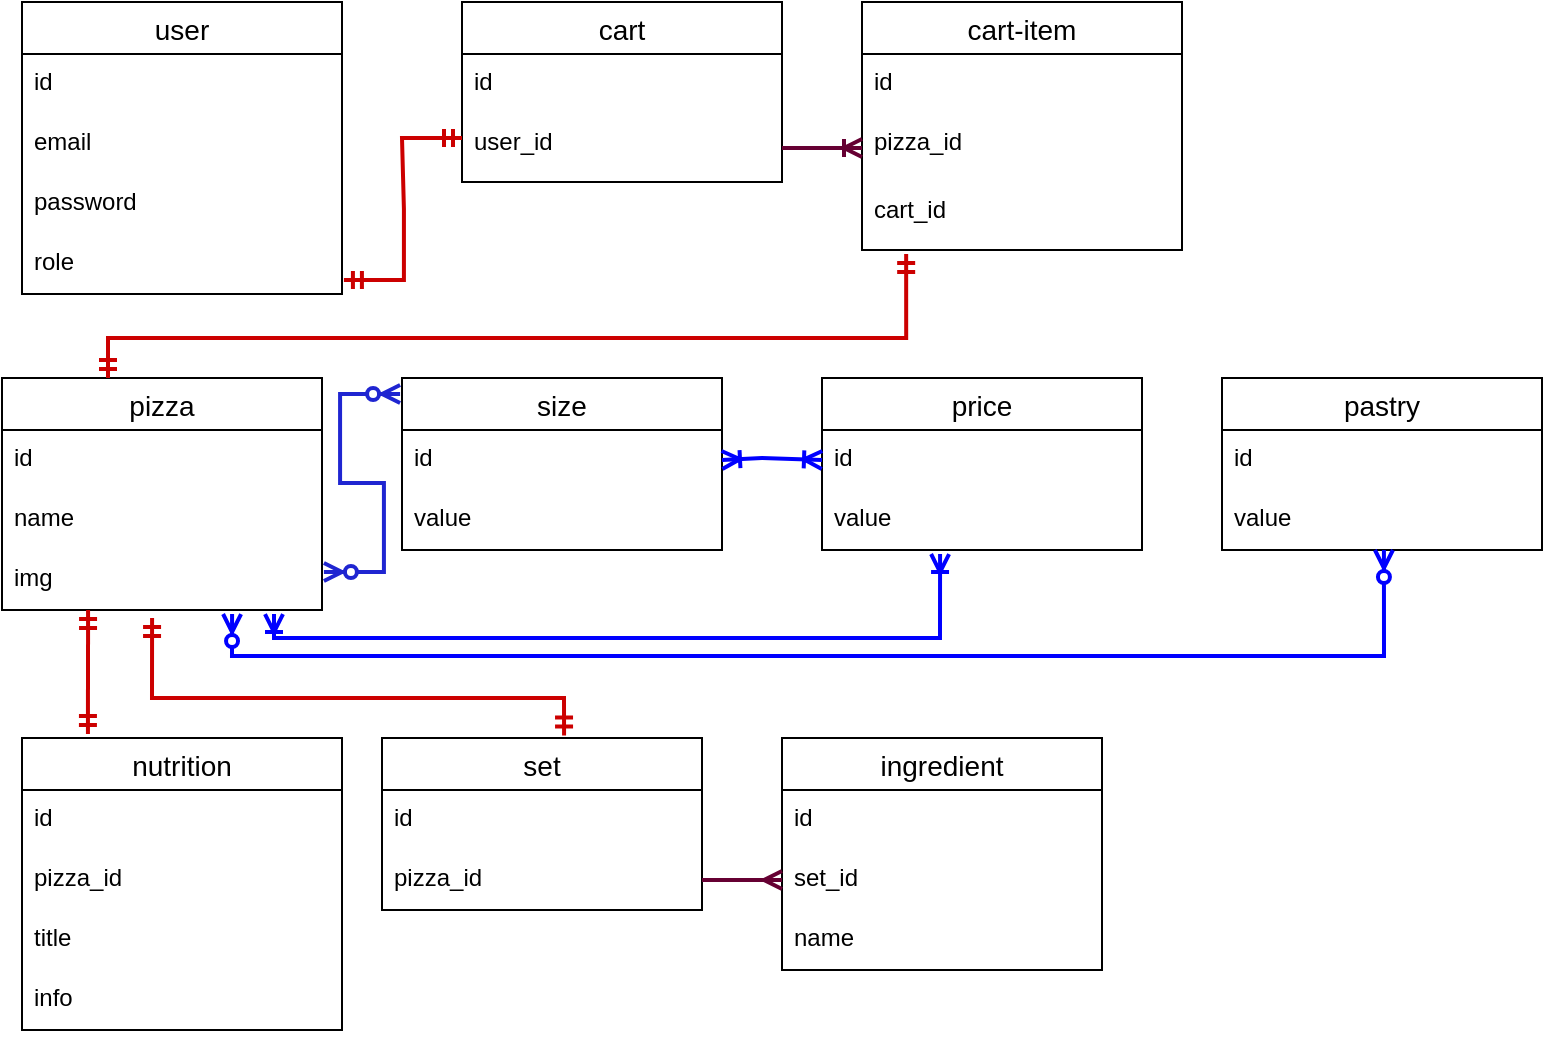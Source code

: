 <mxfile version="21.3.2" type="device">
  <diagram name="Страница 1" id="2gWnif1cZmZeUjqOIu0v">
    <mxGraphModel dx="1295" dy="700" grid="1" gridSize="10" guides="1" tooltips="1" connect="1" arrows="1" fold="1" page="1" pageScale="1" pageWidth="827" pageHeight="1169" math="0" shadow="0">
      <root>
        <mxCell id="0" />
        <mxCell id="1" parent="0" />
        <mxCell id="sTs_IB0DaBcLYgQDx-A2-1" value="user" style="swimlane;fontStyle=0;childLayout=stackLayout;horizontal=1;startSize=26;horizontalStack=0;resizeParent=1;resizeParentMax=0;resizeLast=0;collapsible=1;marginBottom=0;align=center;fontSize=14;" vertex="1" parent="1">
          <mxGeometry x="10" y="12" width="160" height="146" as="geometry" />
        </mxCell>
        <mxCell id="sTs_IB0DaBcLYgQDx-A2-2" value="id&lt;span style=&quot;white-space: pre;&quot;&gt;	&lt;/span&gt;&lt;br&gt;&lt;br&gt;&lt;br&gt;" style="text;strokeColor=none;fillColor=none;spacingLeft=4;spacingRight=4;overflow=hidden;rotatable=0;points=[[0,0.5],[1,0.5]];portConstraint=eastwest;fontSize=12;whiteSpace=wrap;html=1;" vertex="1" parent="sTs_IB0DaBcLYgQDx-A2-1">
          <mxGeometry y="26" width="160" height="30" as="geometry" />
        </mxCell>
        <mxCell id="sTs_IB0DaBcLYgQDx-A2-3" value="email" style="text;strokeColor=none;fillColor=none;spacingLeft=4;spacingRight=4;overflow=hidden;rotatable=0;points=[[0,0.5],[1,0.5]];portConstraint=eastwest;fontSize=12;whiteSpace=wrap;html=1;" vertex="1" parent="sTs_IB0DaBcLYgQDx-A2-1">
          <mxGeometry y="56" width="160" height="30" as="geometry" />
        </mxCell>
        <mxCell id="sTs_IB0DaBcLYgQDx-A2-4" value="password&lt;br&gt;" style="text;strokeColor=none;fillColor=none;spacingLeft=4;spacingRight=4;overflow=hidden;rotatable=0;points=[[0,0.5],[1,0.5]];portConstraint=eastwest;fontSize=12;whiteSpace=wrap;html=1;" vertex="1" parent="sTs_IB0DaBcLYgQDx-A2-1">
          <mxGeometry y="86" width="160" height="30" as="geometry" />
        </mxCell>
        <mxCell id="sTs_IB0DaBcLYgQDx-A2-5" value="role&lt;br&gt;" style="text;strokeColor=none;fillColor=none;spacingLeft=4;spacingRight=4;overflow=hidden;rotatable=0;points=[[0,0.5],[1,0.5]];portConstraint=eastwest;fontSize=12;whiteSpace=wrap;html=1;" vertex="1" parent="sTs_IB0DaBcLYgQDx-A2-1">
          <mxGeometry y="116" width="160" height="30" as="geometry" />
        </mxCell>
        <mxCell id="sTs_IB0DaBcLYgQDx-A2-6" value="cart" style="swimlane;fontStyle=0;childLayout=stackLayout;horizontal=1;startSize=26;horizontalStack=0;resizeParent=1;resizeParentMax=0;resizeLast=0;collapsible=1;marginBottom=0;align=center;fontSize=14;" vertex="1" parent="1">
          <mxGeometry x="230" y="12" width="160" height="90" as="geometry" />
        </mxCell>
        <mxCell id="sTs_IB0DaBcLYgQDx-A2-7" value="id&lt;span style=&quot;white-space: pre;&quot;&gt;	&lt;/span&gt;&lt;br&gt;&lt;br&gt;&lt;br&gt;" style="text;strokeColor=none;fillColor=none;spacingLeft=4;spacingRight=4;overflow=hidden;rotatable=0;points=[[0,0.5],[1,0.5]];portConstraint=eastwest;fontSize=12;whiteSpace=wrap;html=1;" vertex="1" parent="sTs_IB0DaBcLYgQDx-A2-6">
          <mxGeometry y="26" width="160" height="30" as="geometry" />
        </mxCell>
        <mxCell id="sTs_IB0DaBcLYgQDx-A2-8" value="user_id" style="text;strokeColor=none;fillColor=none;spacingLeft=4;spacingRight=4;overflow=hidden;rotatable=0;points=[[0,0.5],[1,0.5]];portConstraint=eastwest;fontSize=12;whiteSpace=wrap;html=1;" vertex="1" parent="sTs_IB0DaBcLYgQDx-A2-6">
          <mxGeometry y="56" width="160" height="34" as="geometry" />
        </mxCell>
        <mxCell id="sTs_IB0DaBcLYgQDx-A2-11" value="" style="edgeStyle=entityRelationEdgeStyle;fontSize=12;html=1;endArrow=ERmandOne;startArrow=ERmandOne;rounded=0;exitX=1.006;exitY=0.767;exitDx=0;exitDy=0;exitPerimeter=0;strokeColor=#CC0000;strokeWidth=2;" edge="1" parent="1" source="sTs_IB0DaBcLYgQDx-A2-5">
          <mxGeometry width="100" height="100" relative="1" as="geometry">
            <mxPoint x="260" y="180" as="sourcePoint" />
            <mxPoint x="230" y="80" as="targetPoint" />
          </mxGeometry>
        </mxCell>
        <mxCell id="sTs_IB0DaBcLYgQDx-A2-12" value="pizza" style="swimlane;fontStyle=0;childLayout=stackLayout;horizontal=1;startSize=26;horizontalStack=0;resizeParent=1;resizeParentMax=0;resizeLast=0;collapsible=1;marginBottom=0;align=center;fontSize=14;" vertex="1" parent="1">
          <mxGeometry y="200" width="160" height="116" as="geometry" />
        </mxCell>
        <mxCell id="sTs_IB0DaBcLYgQDx-A2-13" value="id" style="text;strokeColor=none;fillColor=none;spacingLeft=4;spacingRight=4;overflow=hidden;rotatable=0;points=[[0,0.5],[1,0.5]];portConstraint=eastwest;fontSize=12;whiteSpace=wrap;html=1;" vertex="1" parent="sTs_IB0DaBcLYgQDx-A2-12">
          <mxGeometry y="26" width="160" height="30" as="geometry" />
        </mxCell>
        <mxCell id="sTs_IB0DaBcLYgQDx-A2-14" value="name" style="text;strokeColor=none;fillColor=none;spacingLeft=4;spacingRight=4;overflow=hidden;rotatable=0;points=[[0,0.5],[1,0.5]];portConstraint=eastwest;fontSize=12;whiteSpace=wrap;html=1;" vertex="1" parent="sTs_IB0DaBcLYgQDx-A2-12">
          <mxGeometry y="56" width="160" height="30" as="geometry" />
        </mxCell>
        <mxCell id="sTs_IB0DaBcLYgQDx-A2-15" value="img" style="text;strokeColor=none;fillColor=none;spacingLeft=4;spacingRight=4;overflow=hidden;rotatable=0;points=[[0,0.5],[1,0.5]];portConstraint=eastwest;fontSize=12;whiteSpace=wrap;html=1;" vertex="1" parent="sTs_IB0DaBcLYgQDx-A2-12">
          <mxGeometry y="86" width="160" height="30" as="geometry" />
        </mxCell>
        <mxCell id="sTs_IB0DaBcLYgQDx-A2-19" value="size" style="swimlane;fontStyle=0;childLayout=stackLayout;horizontal=1;startSize=26;horizontalStack=0;resizeParent=1;resizeParentMax=0;resizeLast=0;collapsible=1;marginBottom=0;align=center;fontSize=14;" vertex="1" parent="1">
          <mxGeometry x="200" y="200" width="160" height="86" as="geometry" />
        </mxCell>
        <mxCell id="sTs_IB0DaBcLYgQDx-A2-20" value="id" style="text;strokeColor=none;fillColor=none;spacingLeft=4;spacingRight=4;overflow=hidden;rotatable=0;points=[[0,0.5],[1,0.5]];portConstraint=eastwest;fontSize=12;whiteSpace=wrap;html=1;" vertex="1" parent="sTs_IB0DaBcLYgQDx-A2-19">
          <mxGeometry y="26" width="160" height="30" as="geometry" />
        </mxCell>
        <mxCell id="sTs_IB0DaBcLYgQDx-A2-21" value="value" style="text;strokeColor=none;fillColor=none;spacingLeft=4;spacingRight=4;overflow=hidden;rotatable=0;points=[[0,0.5],[1,0.5]];portConstraint=eastwest;fontSize=12;whiteSpace=wrap;html=1;" vertex="1" parent="sTs_IB0DaBcLYgQDx-A2-19">
          <mxGeometry y="56" width="160" height="30" as="geometry" />
        </mxCell>
        <mxCell id="sTs_IB0DaBcLYgQDx-A2-28" value="pastry" style="swimlane;fontStyle=0;childLayout=stackLayout;horizontal=1;startSize=26;horizontalStack=0;resizeParent=1;resizeParentMax=0;resizeLast=0;collapsible=1;marginBottom=0;align=center;fontSize=14;" vertex="1" parent="1">
          <mxGeometry x="610" y="200" width="160" height="86" as="geometry" />
        </mxCell>
        <mxCell id="sTs_IB0DaBcLYgQDx-A2-29" value="id" style="text;strokeColor=none;fillColor=none;spacingLeft=4;spacingRight=4;overflow=hidden;rotatable=0;points=[[0,0.5],[1,0.5]];portConstraint=eastwest;fontSize=12;whiteSpace=wrap;html=1;" vertex="1" parent="sTs_IB0DaBcLYgQDx-A2-28">
          <mxGeometry y="26" width="160" height="30" as="geometry" />
        </mxCell>
        <mxCell id="sTs_IB0DaBcLYgQDx-A2-30" value="value" style="text;strokeColor=none;fillColor=none;spacingLeft=4;spacingRight=4;overflow=hidden;rotatable=0;points=[[0,0.5],[1,0.5]];portConstraint=eastwest;fontSize=12;whiteSpace=wrap;html=1;" vertex="1" parent="sTs_IB0DaBcLYgQDx-A2-28">
          <mxGeometry y="56" width="160" height="30" as="geometry" />
        </mxCell>
        <mxCell id="sTs_IB0DaBcLYgQDx-A2-31" value="" style="edgeStyle=orthogonalEdgeStyle;fontSize=12;html=1;endArrow=ERzeroToMany;endFill=1;startArrow=ERzeroToMany;rounded=0;entryX=0.506;entryY=1;entryDx=0;entryDy=0;entryPerimeter=0;strokeColor=#0000FF;exitX=0.719;exitY=1.067;exitDx=0;exitDy=0;exitPerimeter=0;strokeWidth=2;" edge="1" parent="1" source="sTs_IB0DaBcLYgQDx-A2-15" target="sTs_IB0DaBcLYgQDx-A2-30">
          <mxGeometry width="100" height="100" relative="1" as="geometry">
            <mxPoint x="70" y="339" as="sourcePoint" />
            <mxPoint x="471" y="320" as="targetPoint" />
            <Array as="points">
              <mxPoint x="115" y="339" />
              <mxPoint x="691" y="339" />
            </Array>
          </mxGeometry>
        </mxCell>
        <mxCell id="sTs_IB0DaBcLYgQDx-A2-27" value="" style="edgeStyle=entityRelationEdgeStyle;fontSize=12;html=1;endArrow=ERzeroToMany;endFill=1;startArrow=ERzeroToMany;rounded=0;exitX=1.006;exitY=0.233;exitDx=0;exitDy=0;exitPerimeter=0;strokeColor=#1F25D1;entryX=-0.006;entryY=0.093;entryDx=0;entryDy=0;entryPerimeter=0;strokeWidth=2;" edge="1" parent="1" target="sTs_IB0DaBcLYgQDx-A2-19">
          <mxGeometry width="100" height="100" relative="1" as="geometry">
            <mxPoint x="160.96" y="296.99" as="sourcePoint" />
            <mxPoint x="191" y="210" as="targetPoint" />
          </mxGeometry>
        </mxCell>
        <mxCell id="sTs_IB0DaBcLYgQDx-A2-35" value="&lt;br&gt;" style="edgeLabel;html=1;align=center;verticalAlign=middle;resizable=0;points=[];" vertex="1" connectable="0" parent="sTs_IB0DaBcLYgQDx-A2-27">
          <mxGeometry x="0.865" y="-1" relative="1" as="geometry">
            <mxPoint as="offset" />
          </mxGeometry>
        </mxCell>
        <mxCell id="sTs_IB0DaBcLYgQDx-A2-36" value="price" style="swimlane;fontStyle=0;childLayout=stackLayout;horizontal=1;startSize=26;horizontalStack=0;resizeParent=1;resizeParentMax=0;resizeLast=0;collapsible=1;marginBottom=0;align=center;fontSize=14;" vertex="1" parent="1">
          <mxGeometry x="410" y="200" width="160" height="86" as="geometry" />
        </mxCell>
        <mxCell id="sTs_IB0DaBcLYgQDx-A2-37" value="id" style="text;strokeColor=none;fillColor=none;spacingLeft=4;spacingRight=4;overflow=hidden;rotatable=0;points=[[0,0.5],[1,0.5]];portConstraint=eastwest;fontSize=12;whiteSpace=wrap;html=1;" vertex="1" parent="sTs_IB0DaBcLYgQDx-A2-36">
          <mxGeometry y="26" width="160" height="30" as="geometry" />
        </mxCell>
        <mxCell id="sTs_IB0DaBcLYgQDx-A2-38" value="value" style="text;strokeColor=none;fillColor=none;spacingLeft=4;spacingRight=4;overflow=hidden;rotatable=0;points=[[0,0.5],[1,0.5]];portConstraint=eastwest;fontSize=12;whiteSpace=wrap;html=1;" vertex="1" parent="sTs_IB0DaBcLYgQDx-A2-36">
          <mxGeometry y="56" width="160" height="30" as="geometry" />
        </mxCell>
        <mxCell id="sTs_IB0DaBcLYgQDx-A2-40" value="" style="fontSize=12;html=1;endArrow=ERoneToMany;startArrow=ERoneToMany;rounded=0;entryX=0;entryY=0.5;entryDx=0;entryDy=0;strokeColor=#0000FF;exitX=1;exitY=0.5;exitDx=0;exitDy=0;strokeWidth=2;" edge="1" parent="1" source="sTs_IB0DaBcLYgQDx-A2-20" target="sTs_IB0DaBcLYgQDx-A2-37">
          <mxGeometry width="100" height="100" relative="1" as="geometry">
            <mxPoint x="360" y="270" as="sourcePoint" />
            <mxPoint x="410" y="220" as="targetPoint" />
            <Array as="points">
              <mxPoint x="380" y="240" />
            </Array>
          </mxGeometry>
        </mxCell>
        <mxCell id="sTs_IB0DaBcLYgQDx-A2-41" value="&lt;br&gt;" style="edgeLabel;html=1;align=center;verticalAlign=middle;resizable=0;points=[];" vertex="1" connectable="0" parent="sTs_IB0DaBcLYgQDx-A2-40">
          <mxGeometry x="0.08" relative="1" as="geometry">
            <mxPoint as="offset" />
          </mxGeometry>
        </mxCell>
        <mxCell id="sTs_IB0DaBcLYgQDx-A2-42" value="" style="edgeStyle=orthogonalEdgeStyle;fontSize=12;html=1;endArrow=ERoneToMany;startArrow=ERoneToMany;rounded=0;entryX=0.369;entryY=1.067;entryDx=0;entryDy=0;entryPerimeter=0;strokeColor=#0000FF;exitX=0.85;exitY=1.067;exitDx=0;exitDy=0;exitPerimeter=0;strokeWidth=2;" edge="1" parent="1" source="sTs_IB0DaBcLYgQDx-A2-15" target="sTs_IB0DaBcLYgQDx-A2-38">
          <mxGeometry width="100" height="100" relative="1" as="geometry">
            <mxPoint x="100" y="320" as="sourcePoint" />
            <mxPoint x="470" y="290" as="targetPoint" />
            <Array as="points">
              <mxPoint x="136" y="330" />
              <mxPoint x="469" y="330" />
            </Array>
          </mxGeometry>
        </mxCell>
        <mxCell id="sTs_IB0DaBcLYgQDx-A2-45" value="nutrition" style="swimlane;fontStyle=0;childLayout=stackLayout;horizontal=1;startSize=26;horizontalStack=0;resizeParent=1;resizeParentMax=0;resizeLast=0;collapsible=1;marginBottom=0;align=center;fontSize=14;" vertex="1" parent="1">
          <mxGeometry x="10" y="380" width="160" height="146" as="geometry" />
        </mxCell>
        <mxCell id="sTs_IB0DaBcLYgQDx-A2-46" value="id" style="text;strokeColor=none;fillColor=none;spacingLeft=4;spacingRight=4;overflow=hidden;rotatable=0;points=[[0,0.5],[1,0.5]];portConstraint=eastwest;fontSize=12;whiteSpace=wrap;html=1;" vertex="1" parent="sTs_IB0DaBcLYgQDx-A2-45">
          <mxGeometry y="26" width="160" height="30" as="geometry" />
        </mxCell>
        <mxCell id="sTs_IB0DaBcLYgQDx-A2-61" value="pizza_id" style="text;strokeColor=none;fillColor=none;spacingLeft=4;spacingRight=4;overflow=hidden;rotatable=0;points=[[0,0.5],[1,0.5]];portConstraint=eastwest;fontSize=12;whiteSpace=wrap;html=1;" vertex="1" parent="sTs_IB0DaBcLYgQDx-A2-45">
          <mxGeometry y="56" width="160" height="30" as="geometry" />
        </mxCell>
        <mxCell id="sTs_IB0DaBcLYgQDx-A2-47" value="title&lt;br&gt;&lt;br&gt;" style="text;strokeColor=none;fillColor=none;spacingLeft=4;spacingRight=4;overflow=hidden;rotatable=0;points=[[0,0.5],[1,0.5]];portConstraint=eastwest;fontSize=12;whiteSpace=wrap;html=1;" vertex="1" parent="sTs_IB0DaBcLYgQDx-A2-45">
          <mxGeometry y="86" width="160" height="30" as="geometry" />
        </mxCell>
        <mxCell id="sTs_IB0DaBcLYgQDx-A2-62" value="info" style="text;strokeColor=none;fillColor=none;spacingLeft=4;spacingRight=4;overflow=hidden;rotatable=0;points=[[0,0.5],[1,0.5]];portConstraint=eastwest;fontSize=12;whiteSpace=wrap;html=1;" vertex="1" parent="sTs_IB0DaBcLYgQDx-A2-45">
          <mxGeometry y="116" width="160" height="30" as="geometry" />
        </mxCell>
        <mxCell id="sTs_IB0DaBcLYgQDx-A2-51" value="cart-item" style="swimlane;fontStyle=0;childLayout=stackLayout;horizontal=1;startSize=26;horizontalStack=0;resizeParent=1;resizeParentMax=0;resizeLast=0;collapsible=1;marginBottom=0;align=center;fontSize=14;" vertex="1" parent="1">
          <mxGeometry x="430" y="12" width="160" height="124" as="geometry" />
        </mxCell>
        <mxCell id="sTs_IB0DaBcLYgQDx-A2-52" value="id&lt;span style=&quot;white-space: pre;&quot;&gt;	&lt;/span&gt;&lt;br&gt;&lt;br&gt;&lt;br&gt;" style="text;strokeColor=none;fillColor=none;spacingLeft=4;spacingRight=4;overflow=hidden;rotatable=0;points=[[0,0.5],[1,0.5]];portConstraint=eastwest;fontSize=12;whiteSpace=wrap;html=1;" vertex="1" parent="sTs_IB0DaBcLYgQDx-A2-51">
          <mxGeometry y="26" width="160" height="30" as="geometry" />
        </mxCell>
        <mxCell id="sTs_IB0DaBcLYgQDx-A2-53" value="pizza_id" style="text;strokeColor=none;fillColor=none;spacingLeft=4;spacingRight=4;overflow=hidden;rotatable=0;points=[[0,0.5],[1,0.5]];portConstraint=eastwest;fontSize=12;whiteSpace=wrap;html=1;" vertex="1" parent="sTs_IB0DaBcLYgQDx-A2-51">
          <mxGeometry y="56" width="160" height="34" as="geometry" />
        </mxCell>
        <mxCell id="sTs_IB0DaBcLYgQDx-A2-59" value="cart_id" style="text;strokeColor=none;fillColor=none;spacingLeft=4;spacingRight=4;overflow=hidden;rotatable=0;points=[[0,0.5],[1,0.5]];portConstraint=eastwest;fontSize=12;whiteSpace=wrap;html=1;" vertex="1" parent="sTs_IB0DaBcLYgQDx-A2-51">
          <mxGeometry y="90" width="160" height="34" as="geometry" />
        </mxCell>
        <mxCell id="sTs_IB0DaBcLYgQDx-A2-56" value="" style="fontSize=12;html=1;endArrow=ERoneToMany;rounded=0;entryX=0;entryY=0.5;entryDx=0;entryDy=0;strokeColor=#660033;strokeWidth=2;exitX=1;exitY=0.5;exitDx=0;exitDy=0;" edge="1" parent="1" source="sTs_IB0DaBcLYgQDx-A2-8" target="sTs_IB0DaBcLYgQDx-A2-53">
          <mxGeometry width="100" height="100" relative="1" as="geometry">
            <mxPoint x="390" y="90" as="sourcePoint" />
            <mxPoint x="430" y="70" as="targetPoint" />
          </mxGeometry>
        </mxCell>
        <mxCell id="sTs_IB0DaBcLYgQDx-A2-60" value="" style="edgeStyle=orthogonalEdgeStyle;fontSize=12;html=1;endArrow=ERmandOne;startArrow=ERmandOne;rounded=0;entryX=0.138;entryY=1.059;entryDx=0;entryDy=0;entryPerimeter=0;strokeColor=#CC0000;strokeWidth=2;" edge="1" parent="1" target="sTs_IB0DaBcLYgQDx-A2-59">
          <mxGeometry width="100" height="100" relative="1" as="geometry">
            <mxPoint x="53" y="200" as="sourcePoint" />
            <mxPoint x="452" y="150" as="targetPoint" />
            <Array as="points">
              <mxPoint x="53" y="180" />
              <mxPoint x="452" y="180" />
            </Array>
          </mxGeometry>
        </mxCell>
        <mxCell id="sTs_IB0DaBcLYgQDx-A2-64" value="" style="fontSize=12;html=1;endArrow=ERmandOne;startArrow=ERmandOne;rounded=0;exitX=0.269;exitY=1;exitDx=0;exitDy=0;exitPerimeter=0;entryX=0.206;entryY=-0.014;entryDx=0;entryDy=0;entryPerimeter=0;strokeWidth=2;strokeColor=#CC0000;" edge="1" parent="1" source="sTs_IB0DaBcLYgQDx-A2-15" target="sTs_IB0DaBcLYgQDx-A2-45">
          <mxGeometry width="100" height="100" relative="1" as="geometry">
            <mxPoint x="330" y="360" as="sourcePoint" />
            <mxPoint x="430" y="260" as="targetPoint" />
          </mxGeometry>
        </mxCell>
        <mxCell id="sTs_IB0DaBcLYgQDx-A2-67" value="set" style="swimlane;fontStyle=0;childLayout=stackLayout;horizontal=1;startSize=26;horizontalStack=0;resizeParent=1;resizeParentMax=0;resizeLast=0;collapsible=1;marginBottom=0;align=center;fontSize=14;" vertex="1" parent="1">
          <mxGeometry x="190" y="380" width="160" height="86" as="geometry" />
        </mxCell>
        <mxCell id="sTs_IB0DaBcLYgQDx-A2-68" value="id" style="text;strokeColor=none;fillColor=none;spacingLeft=4;spacingRight=4;overflow=hidden;rotatable=0;points=[[0,0.5],[1,0.5]];portConstraint=eastwest;fontSize=12;whiteSpace=wrap;html=1;" vertex="1" parent="sTs_IB0DaBcLYgQDx-A2-67">
          <mxGeometry y="26" width="160" height="30" as="geometry" />
        </mxCell>
        <mxCell id="sTs_IB0DaBcLYgQDx-A2-69" value="pizza_id" style="text;strokeColor=none;fillColor=none;spacingLeft=4;spacingRight=4;overflow=hidden;rotatable=0;points=[[0,0.5],[1,0.5]];portConstraint=eastwest;fontSize=12;whiteSpace=wrap;html=1;" vertex="1" parent="sTs_IB0DaBcLYgQDx-A2-67">
          <mxGeometry y="56" width="160" height="30" as="geometry" />
        </mxCell>
        <mxCell id="sTs_IB0DaBcLYgQDx-A2-72" value="" style="edgeStyle=orthogonalEdgeStyle;fontSize=12;html=1;endArrow=ERmandOne;startArrow=ERmandOne;rounded=0;entryX=0.469;entryY=1.133;entryDx=0;entryDy=0;entryPerimeter=0;exitX=0.569;exitY=-0.014;exitDx=0;exitDy=0;exitPerimeter=0;strokeWidth=2;strokeColor=#CC0000;" edge="1" parent="1" source="sTs_IB0DaBcLYgQDx-A2-67" target="sTs_IB0DaBcLYgQDx-A2-15">
          <mxGeometry width="100" height="100" relative="1" as="geometry">
            <mxPoint x="330" y="360" as="sourcePoint" />
            <mxPoint x="430" y="260" as="targetPoint" />
            <Array as="points">
              <mxPoint x="281" y="360" />
              <mxPoint x="75" y="360" />
            </Array>
          </mxGeometry>
        </mxCell>
        <mxCell id="sTs_IB0DaBcLYgQDx-A2-73" value="ingredient" style="swimlane;fontStyle=0;childLayout=stackLayout;horizontal=1;startSize=26;horizontalStack=0;resizeParent=1;resizeParentMax=0;resizeLast=0;collapsible=1;marginBottom=0;align=center;fontSize=14;" vertex="1" parent="1">
          <mxGeometry x="390" y="380" width="160" height="116" as="geometry" />
        </mxCell>
        <mxCell id="sTs_IB0DaBcLYgQDx-A2-74" value="id" style="text;strokeColor=none;fillColor=none;spacingLeft=4;spacingRight=4;overflow=hidden;rotatable=0;points=[[0,0.5],[1,0.5]];portConstraint=eastwest;fontSize=12;whiteSpace=wrap;html=1;" vertex="1" parent="sTs_IB0DaBcLYgQDx-A2-73">
          <mxGeometry y="26" width="160" height="30" as="geometry" />
        </mxCell>
        <mxCell id="sTs_IB0DaBcLYgQDx-A2-75" value="set_id" style="text;strokeColor=none;fillColor=none;spacingLeft=4;spacingRight=4;overflow=hidden;rotatable=0;points=[[0,0.5],[1,0.5]];portConstraint=eastwest;fontSize=12;whiteSpace=wrap;html=1;" vertex="1" parent="sTs_IB0DaBcLYgQDx-A2-73">
          <mxGeometry y="56" width="160" height="30" as="geometry" />
        </mxCell>
        <mxCell id="sTs_IB0DaBcLYgQDx-A2-76" value="name" style="text;strokeColor=none;fillColor=none;spacingLeft=4;spacingRight=4;overflow=hidden;rotatable=0;points=[[0,0.5],[1,0.5]];portConstraint=eastwest;fontSize=12;whiteSpace=wrap;html=1;" vertex="1" parent="sTs_IB0DaBcLYgQDx-A2-73">
          <mxGeometry y="86" width="160" height="30" as="geometry" />
        </mxCell>
        <mxCell id="sTs_IB0DaBcLYgQDx-A2-77" value="" style="fontSize=12;html=1;endArrow=ERmany;rounded=0;entryX=0;entryY=0.5;entryDx=0;entryDy=0;strokeWidth=2;strokeColor=#660033;" edge="1" parent="1" target="sTs_IB0DaBcLYgQDx-A2-75">
          <mxGeometry width="100" height="100" relative="1" as="geometry">
            <mxPoint x="350" y="451" as="sourcePoint" />
            <mxPoint x="450" y="350" as="targetPoint" />
          </mxGeometry>
        </mxCell>
      </root>
    </mxGraphModel>
  </diagram>
</mxfile>
